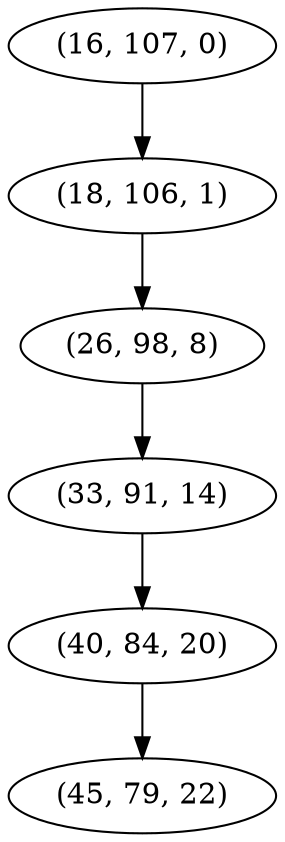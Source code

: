 digraph tree {
    "(16, 107, 0)";
    "(18, 106, 1)";
    "(26, 98, 8)";
    "(33, 91, 14)";
    "(40, 84, 20)";
    "(45, 79, 22)";
    "(16, 107, 0)" -> "(18, 106, 1)";
    "(18, 106, 1)" -> "(26, 98, 8)";
    "(26, 98, 8)" -> "(33, 91, 14)";
    "(33, 91, 14)" -> "(40, 84, 20)";
    "(40, 84, 20)" -> "(45, 79, 22)";
}
